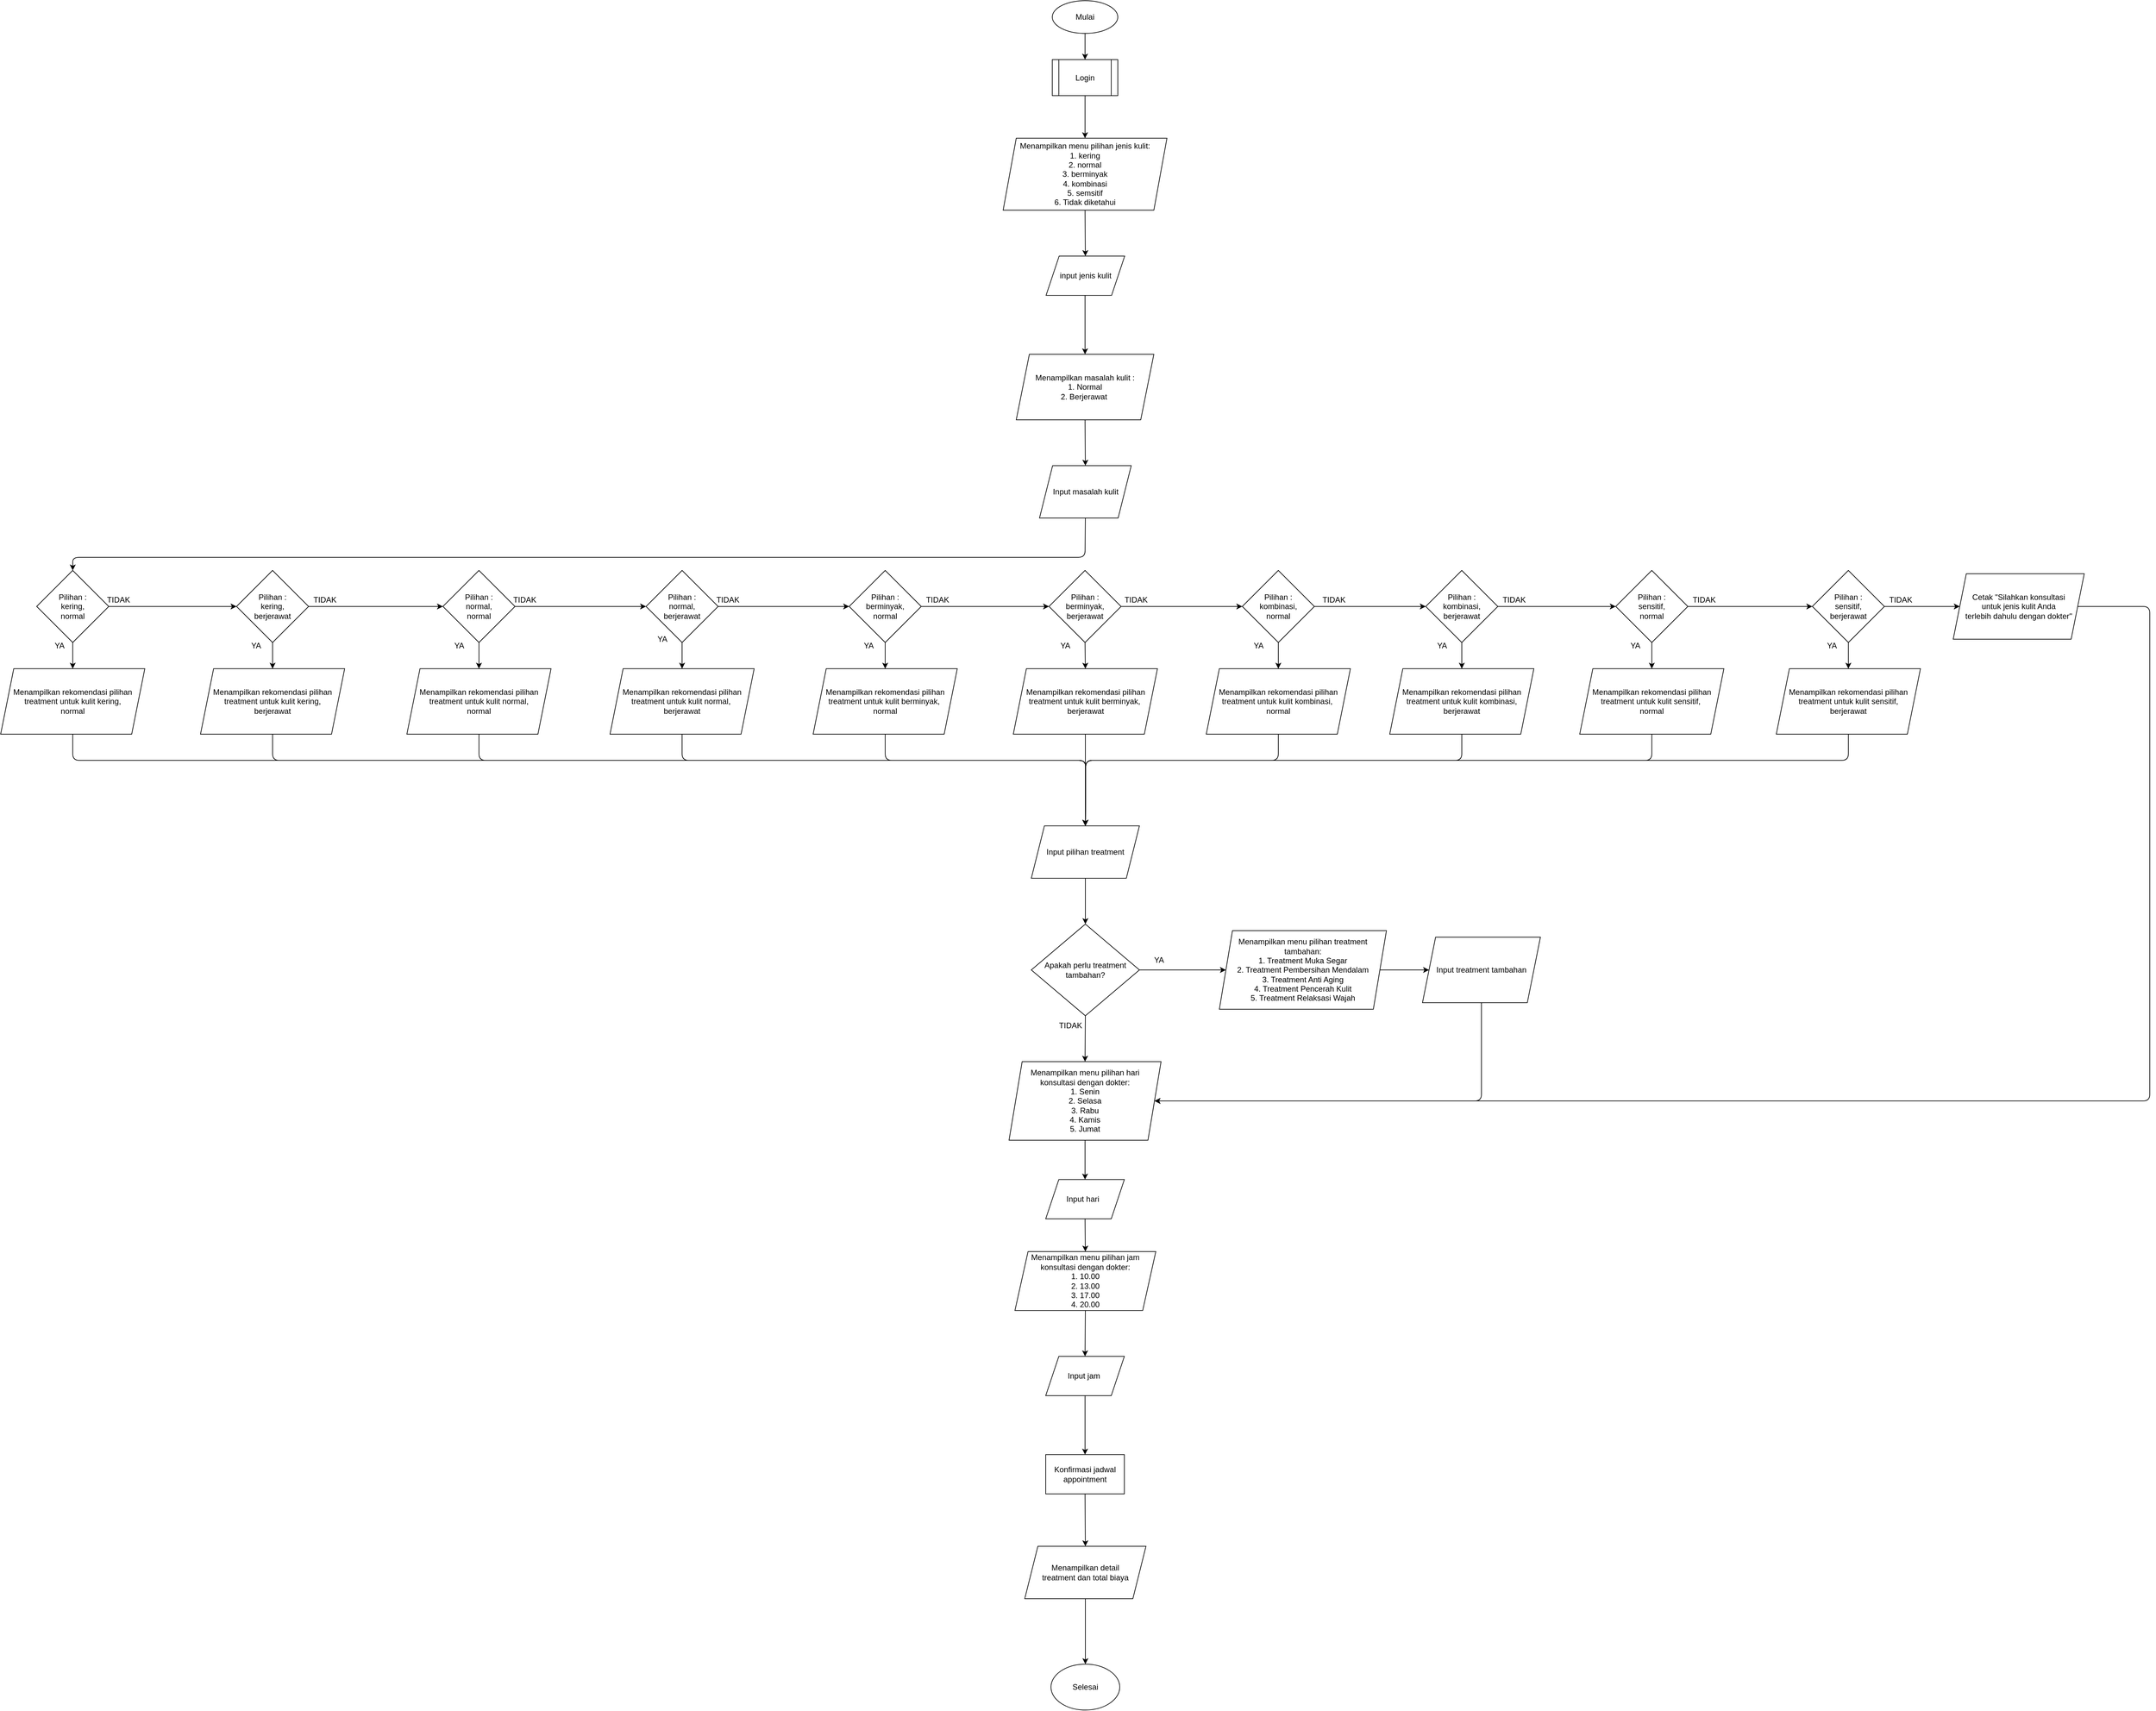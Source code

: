 <mxfile>
    <diagram id="M2xDNIhOBhWgQVgV__6K" name="Page-1">
        <mxGraphModel dx="5249" dy="2177" grid="1" gridSize="10" guides="1" tooltips="1" connect="1" arrows="1" fold="1" page="1" pageScale="1" pageWidth="850" pageHeight="1100" math="0" shadow="0">
            <root>
                <mxCell id="0"/>
                <mxCell id="1" parent="0"/>
                <mxCell id="122" style="edgeStyle=none;html=1;exitX=1;exitY=0.5;exitDx=0;exitDy=0;entryX=0;entryY=0.5;entryDx=0;entryDy=0;" parent="1" source="119" target="121" edge="1">
                    <mxGeometry relative="1" as="geometry"/>
                </mxCell>
                <mxCell id="46" style="edgeStyle=none;html=1;exitX=0.5;exitY=1;exitDx=0;exitDy=0;entryX=0.5;entryY=0;entryDx=0;entryDy=0;" parent="1" source="3" target="6" edge="1">
                    <mxGeometry relative="1" as="geometry"/>
                </mxCell>
                <mxCell id="3" value="Mulai" style="ellipse;whiteSpace=wrap;html=1;" parent="1" vertex="1">
                    <mxGeometry x="375" y="-1080" width="100" height="50" as="geometry"/>
                </mxCell>
                <mxCell id="47" style="edgeStyle=none;html=1;exitX=0.5;exitY=1;exitDx=0;exitDy=0;entryX=0.5;entryY=0;entryDx=0;entryDy=0;" parent="1" source="6" target="8" edge="1">
                    <mxGeometry relative="1" as="geometry"/>
                </mxCell>
                <mxCell id="6" value="Login" style="shape=process;whiteSpace=wrap;html=1;backgroundOutline=1;" parent="1" vertex="1">
                    <mxGeometry x="375" y="-990" width="100" height="55" as="geometry"/>
                </mxCell>
                <mxCell id="48" style="edgeStyle=none;html=1;exitX=0.5;exitY=1;exitDx=0;exitDy=0;entryX=0.5;entryY=0;entryDx=0;entryDy=0;" parent="1" source="8" target="10" edge="1">
                    <mxGeometry relative="1" as="geometry"/>
                </mxCell>
                <mxCell id="8" value="Menampilkan menu pilihan jenis kulit:&lt;br&gt;1. kering&lt;br&gt;2. normal&lt;br&gt;3. berminyak&lt;br&gt;4. kombinasi&lt;br&gt;5. semsitif&lt;br&gt;6. Tidak diketahui" style="shape=parallelogram;perimeter=parallelogramPerimeter;whiteSpace=wrap;html=1;fixedSize=1;" parent="1" vertex="1">
                    <mxGeometry x="300" y="-870" width="250" height="110" as="geometry"/>
                </mxCell>
                <mxCell id="102" style="edgeStyle=none;html=1;exitX=0.5;exitY=1;exitDx=0;exitDy=0;entryX=0.5;entryY=0;entryDx=0;entryDy=0;" parent="1" source="10" target="12" edge="1">
                    <mxGeometry relative="1" as="geometry">
                        <Array as="points">
                            <mxPoint x="425" y="-640"/>
                        </Array>
                        <mxPoint x="270" y="-550" as="targetPoint"/>
                    </mxGeometry>
                </mxCell>
                <mxCell id="10" value="input jenis kulit" style="shape=parallelogram;perimeter=parallelogramPerimeter;whiteSpace=wrap;html=1;fixedSize=1;" parent="1" vertex="1">
                    <mxGeometry x="365.5" y="-690" width="120" height="60" as="geometry"/>
                </mxCell>
                <mxCell id="50" style="edgeStyle=none;html=1;exitX=0.5;exitY=1;exitDx=0;exitDy=0;entryX=0.5;entryY=0;entryDx=0;entryDy=0;" parent="1" source="12" target="13" edge="1">
                    <mxGeometry relative="1" as="geometry"/>
                </mxCell>
                <mxCell id="12" value="Menampilkan masalah kulit :&lt;br&gt;1. Normal&lt;br&gt;2. Berjerawat&amp;nbsp;" style="shape=parallelogram;perimeter=parallelogramPerimeter;whiteSpace=wrap;html=1;fixedSize=1;" parent="1" vertex="1">
                    <mxGeometry x="320" y="-540" width="210" height="100" as="geometry"/>
                </mxCell>
                <mxCell id="30" style="edgeStyle=none;html=1;exitX=0.5;exitY=1;exitDx=0;exitDy=0;entryX=0.5;entryY=0;entryDx=0;entryDy=0;" parent="1" source="13" target="184" edge="1">
                    <mxGeometry relative="1" as="geometry">
                        <Array as="points">
                            <mxPoint x="425" y="-230"/>
                            <mxPoint x="-1120" y="-230"/>
                        </Array>
                        <mxPoint x="-1120" y="-200" as="targetPoint"/>
                    </mxGeometry>
                </mxCell>
                <mxCell id="13" value="Input masalah kulit" style="shape=parallelogram;perimeter=parallelogramPerimeter;whiteSpace=wrap;html=1;fixedSize=1;" parent="1" vertex="1">
                    <mxGeometry x="355.5" y="-370" width="140" height="80" as="geometry"/>
                </mxCell>
                <mxCell id="54" style="edgeStyle=none;html=1;exitX=0.5;exitY=1;exitDx=0;exitDy=0;entryX=0.5;entryY=0;entryDx=0;entryDy=0;" parent="1" source="184" target="51" edge="1">
                    <mxGeometry relative="1" as="geometry">
                        <mxPoint x="-1120" y="-110" as="sourcePoint"/>
                    </mxGeometry>
                </mxCell>
                <mxCell id="87" style="edgeStyle=none;html=1;exitX=1;exitY=0.5;exitDx=0;exitDy=0;entryX=0;entryY=0.5;entryDx=0;entryDy=0;" parent="1" source="184" target="16" edge="1">
                    <mxGeometry relative="1" as="geometry">
                        <mxPoint x="-1075" y="-155" as="sourcePoint"/>
                    </mxGeometry>
                </mxCell>
                <mxCell id="55" style="edgeStyle=none;html=1;exitX=0.5;exitY=1;exitDx=0;exitDy=0;entryX=0.5;entryY=0;entryDx=0;entryDy=0;" parent="1" source="16" target="52" edge="1">
                    <mxGeometry relative="1" as="geometry"/>
                </mxCell>
                <mxCell id="88" style="edgeStyle=none;html=1;exitX=1;exitY=0.5;exitDx=0;exitDy=0;entryX=0;entryY=0.5;entryDx=0;entryDy=0;" parent="1" source="16" target="187" edge="1">
                    <mxGeometry relative="1" as="geometry">
                        <mxPoint x="-580" y="-150" as="targetPoint"/>
                    </mxGeometry>
                </mxCell>
                <mxCell id="16" value="Pilihan :&lt;br&gt;kering, &lt;br&gt;berjerawat" style="rhombus;whiteSpace=wrap;html=1;" parent="1" vertex="1">
                    <mxGeometry x="-870" y="-210" width="110" height="110" as="geometry"/>
                </mxCell>
                <mxCell id="56" style="edgeStyle=none;html=1;exitX=0.5;exitY=1;exitDx=0;exitDy=0;entryX=0.5;entryY=0;entryDx=0;entryDy=0;" parent="1" source="187" target="53" edge="1">
                    <mxGeometry relative="1" as="geometry">
                        <mxPoint x="-500" y="-120" as="sourcePoint"/>
                    </mxGeometry>
                </mxCell>
                <mxCell id="89" style="edgeStyle=none;html=1;exitX=1;exitY=0.5;exitDx=0;exitDy=0;entryX=0;entryY=0.5;entryDx=0;entryDy=0;" parent="1" source="187" target="188" edge="1">
                    <mxGeometry relative="1" as="geometry">
                        <mxPoint x="-460" y="-160" as="sourcePoint"/>
                        <mxPoint x="-290" y="-160" as="targetPoint"/>
                    </mxGeometry>
                </mxCell>
                <mxCell id="58" style="edgeStyle=none;html=1;entryX=0.5;entryY=0;entryDx=0;entryDy=0;exitX=0.5;exitY=1;exitDx=0;exitDy=0;" parent="1" source="188" target="57" edge="1">
                    <mxGeometry relative="1" as="geometry">
                        <mxPoint x="-180" y="-100" as="sourcePoint"/>
                    </mxGeometry>
                </mxCell>
                <mxCell id="90" style="edgeStyle=none;html=1;exitX=1;exitY=0.5;exitDx=0;exitDy=0;entryX=0;entryY=0.5;entryDx=0;entryDy=0;" parent="1" source="188" target="189" edge="1">
                    <mxGeometry relative="1" as="geometry">
                        <mxPoint x="-150" y="-160" as="sourcePoint"/>
                        <mxPoint x="20" y="-155" as="targetPoint"/>
                    </mxGeometry>
                </mxCell>
                <mxCell id="60" style="edgeStyle=none;html=1;entryX=0.5;entryY=0;entryDx=0;entryDy=0;exitX=0.5;exitY=1;exitDx=0;exitDy=0;" parent="1" source="189" target="59" edge="1">
                    <mxGeometry relative="1" as="geometry">
                        <mxPoint x="120" y="-80" as="sourcePoint"/>
                    </mxGeometry>
                </mxCell>
                <mxCell id="91" style="edgeStyle=none;html=1;exitX=1;exitY=0.5;exitDx=0;exitDy=0;entryX=0;entryY=0.5;entryDx=0;entryDy=0;" parent="1" source="189" target="190" edge="1">
                    <mxGeometry relative="1" as="geometry">
                        <mxPoint x="220" y="-160" as="sourcePoint"/>
                        <mxPoint x="320" y="-160" as="targetPoint"/>
                    </mxGeometry>
                </mxCell>
                <mxCell id="64" style="edgeStyle=none;html=1;entryX=0.5;entryY=0;entryDx=0;entryDy=0;exitX=0.5;exitY=1;exitDx=0;exitDy=0;" parent="1" source="191" target="63" edge="1">
                    <mxGeometry relative="1" as="geometry">
                        <mxPoint x="720" y="-70" as="sourcePoint"/>
                    </mxGeometry>
                </mxCell>
                <mxCell id="93" style="edgeStyle=none;html=1;exitX=1;exitY=0.5;exitDx=0;exitDy=0;entryX=0;entryY=0.5;entryDx=0;entryDy=0;" parent="1" source="191" target="192" edge="1">
                    <mxGeometry relative="1" as="geometry">
                        <mxPoint x="830" y="-160" as="sourcePoint"/>
                        <mxPoint x="910" y="-155" as="targetPoint"/>
                    </mxGeometry>
                </mxCell>
                <mxCell id="72" style="edgeStyle=none;html=1;entryX=0.5;entryY=0;entryDx=0;entryDy=0;exitX=0.5;exitY=1;exitDx=0;exitDy=0;" parent="1" source="192" target="67" edge="1">
                    <mxGeometry relative="1" as="geometry">
                        <mxPoint x="1000" y="-60" as="sourcePoint"/>
                    </mxGeometry>
                </mxCell>
                <mxCell id="94" style="edgeStyle=none;html=1;exitX=1;exitY=0.5;exitDx=0;exitDy=0;entryX=0;entryY=0.5;entryDx=0;entryDy=0;" parent="1" source="192" target="193" edge="1">
                    <mxGeometry relative="1" as="geometry">
                        <mxPoint x="1130" y="-160" as="sourcePoint"/>
                        <mxPoint x="1180" y="-155" as="targetPoint"/>
                        <Array as="points"/>
                    </mxGeometry>
                </mxCell>
                <mxCell id="62" style="edgeStyle=none;html=1;entryX=0.5;entryY=0;entryDx=0;entryDy=0;exitX=0.5;exitY=1;exitDx=0;exitDy=0;" parent="1" source="190" target="61" edge="1">
                    <mxGeometry relative="1" as="geometry">
                        <mxPoint x="425" y="-70" as="sourcePoint"/>
                    </mxGeometry>
                </mxCell>
                <mxCell id="92" style="edgeStyle=none;html=1;exitX=1;exitY=0.5;exitDx=0;exitDy=0;entryX=0;entryY=0.5;entryDx=0;entryDy=0;" parent="1" source="190" target="191" edge="1">
                    <mxGeometry relative="1" as="geometry">
                        <mxPoint x="550" y="-160" as="sourcePoint"/>
                        <mxPoint x="630" y="-155" as="targetPoint"/>
                    </mxGeometry>
                </mxCell>
                <mxCell id="76" style="edgeStyle=none;html=1;exitX=0.5;exitY=1;exitDx=0;exitDy=0;entryX=0.5;entryY=0;entryDx=0;entryDy=0;" parent="1" source="51" target="75" edge="1">
                    <mxGeometry relative="1" as="geometry">
                        <Array as="points">
                            <mxPoint x="-1120" y="80"/>
                            <mxPoint x="426" y="80"/>
                        </Array>
                    </mxGeometry>
                </mxCell>
                <mxCell id="51" value="Menampilkan rekomendasi pilihan treatment untuk kulit kering,&lt;br&gt;normal" style="shape=parallelogram;perimeter=parallelogramPerimeter;whiteSpace=wrap;html=1;fixedSize=1;" parent="1" vertex="1">
                    <mxGeometry x="-1230" y="-60" width="220" height="100" as="geometry"/>
                </mxCell>
                <mxCell id="77" style="edgeStyle=none;html=1;exitX=0.5;exitY=1;exitDx=0;exitDy=0;entryX=0.5;entryY=0;entryDx=0;entryDy=0;" parent="1" source="52" target="75" edge="1">
                    <mxGeometry relative="1" as="geometry">
                        <Array as="points">
                            <mxPoint x="-815" y="80"/>
                            <mxPoint x="426" y="80"/>
                        </Array>
                    </mxGeometry>
                </mxCell>
                <mxCell id="52" value="Menampilkan rekomendasi pilihan treatment untuk kulit kering,&lt;br&gt;berjerawat" style="shape=parallelogram;perimeter=parallelogramPerimeter;whiteSpace=wrap;html=1;fixedSize=1;" parent="1" vertex="1">
                    <mxGeometry x="-925" y="-60" width="220" height="100" as="geometry"/>
                </mxCell>
                <mxCell id="78" style="edgeStyle=none;html=1;exitX=0.5;exitY=1;exitDx=0;exitDy=0;entryX=0.5;entryY=0;entryDx=0;entryDy=0;" parent="1" source="53" target="75" edge="1">
                    <mxGeometry relative="1" as="geometry">
                        <Array as="points">
                            <mxPoint x="-500" y="80"/>
                            <mxPoint x="426" y="80"/>
                        </Array>
                    </mxGeometry>
                </mxCell>
                <mxCell id="53" value="Menampilkan rekomendasi pilihan treatment untuk kulit normal,&lt;br&gt;normal" style="shape=parallelogram;perimeter=parallelogramPerimeter;whiteSpace=wrap;html=1;fixedSize=1;" parent="1" vertex="1">
                    <mxGeometry x="-610" y="-60" width="220" height="100" as="geometry"/>
                </mxCell>
                <mxCell id="79" style="edgeStyle=none;html=1;exitX=0.5;exitY=1;exitDx=0;exitDy=0;entryX=0.5;entryY=0;entryDx=0;entryDy=0;" parent="1" source="57" target="75" edge="1">
                    <mxGeometry relative="1" as="geometry">
                        <Array as="points">
                            <mxPoint x="-190" y="80"/>
                            <mxPoint x="426" y="80"/>
                        </Array>
                    </mxGeometry>
                </mxCell>
                <mxCell id="57" value="Menampilkan rekomendasi pilihan treatment untuk kulit normal,&amp;nbsp;&lt;br&gt;berjerawat" style="shape=parallelogram;perimeter=parallelogramPerimeter;whiteSpace=wrap;html=1;fixedSize=1;" parent="1" vertex="1">
                    <mxGeometry x="-300" y="-60" width="220" height="100" as="geometry"/>
                </mxCell>
                <mxCell id="80" style="edgeStyle=none;html=1;exitX=0.5;exitY=1;exitDx=0;exitDy=0;entryX=0.5;entryY=0;entryDx=0;entryDy=0;" parent="1" source="59" target="75" edge="1">
                    <mxGeometry relative="1" as="geometry">
                        <Array as="points">
                            <mxPoint x="120" y="80"/>
                            <mxPoint x="426" y="80"/>
                        </Array>
                    </mxGeometry>
                </mxCell>
                <mxCell id="59" value="Menampilkan rekomendasi pilihan treatment untuk kulit berminyak,&amp;nbsp;&lt;br&gt;normal" style="shape=parallelogram;perimeter=parallelogramPerimeter;whiteSpace=wrap;html=1;fixedSize=1;" parent="1" vertex="1">
                    <mxGeometry x="10" y="-60" width="220" height="100" as="geometry"/>
                </mxCell>
                <mxCell id="81" style="edgeStyle=none;html=1;exitX=0.5;exitY=1;exitDx=0;exitDy=0;entryX=0.5;entryY=0;entryDx=0;entryDy=0;" parent="1" source="61" target="75" edge="1">
                    <mxGeometry relative="1" as="geometry"/>
                </mxCell>
                <mxCell id="61" value="Menampilkan rekomendasi pilihan treatment untuk kulit berminyak,&amp;nbsp;&lt;br&gt;berjerawat" style="shape=parallelogram;perimeter=parallelogramPerimeter;whiteSpace=wrap;html=1;fixedSize=1;" parent="1" vertex="1">
                    <mxGeometry x="315.5" y="-60" width="220" height="100" as="geometry"/>
                </mxCell>
                <mxCell id="82" style="edgeStyle=none;html=1;exitX=0.5;exitY=1;exitDx=0;exitDy=0;entryX=0.5;entryY=0;entryDx=0;entryDy=0;" parent="1" source="63" target="75" edge="1">
                    <mxGeometry relative="1" as="geometry">
                        <Array as="points">
                            <mxPoint x="720" y="80"/>
                            <mxPoint x="426" y="80"/>
                        </Array>
                    </mxGeometry>
                </mxCell>
                <mxCell id="63" value="Menampilkan rekomendasi pilihan treatment untuk kulit kombinasi,&amp;nbsp;&lt;br&gt;normal" style="shape=parallelogram;perimeter=parallelogramPerimeter;whiteSpace=wrap;html=1;fixedSize=1;" parent="1" vertex="1">
                    <mxGeometry x="610" y="-60" width="220" height="100" as="geometry"/>
                </mxCell>
                <mxCell id="73" style="edgeStyle=none;html=1;entryX=0.5;entryY=0;entryDx=0;entryDy=0;exitX=0.5;exitY=1;exitDx=0;exitDy=0;" parent="1" source="193" target="68" edge="1">
                    <mxGeometry relative="1" as="geometry">
                        <mxPoint x="1290" y="-70" as="sourcePoint"/>
                    </mxGeometry>
                </mxCell>
                <mxCell id="95" style="edgeStyle=none;html=1;exitX=1;exitY=0.5;exitDx=0;exitDy=0;entryX=0;entryY=0.5;entryDx=0;entryDy=0;" parent="1" source="193" target="194" edge="1">
                    <mxGeometry relative="1" as="geometry">
                        <mxPoint x="1440" y="-160" as="sourcePoint"/>
                        <mxPoint x="1490" y="-160" as="targetPoint"/>
                        <Array as="points"/>
                    </mxGeometry>
                </mxCell>
                <mxCell id="74" style="edgeStyle=none;html=1;entryX=0.5;entryY=0;entryDx=0;entryDy=0;exitX=0.5;exitY=1;exitDx=0;exitDy=0;" parent="1" source="194" target="69" edge="1">
                    <mxGeometry relative="1" as="geometry">
                        <mxPoint x="1590" y="-70" as="sourcePoint"/>
                    </mxGeometry>
                </mxCell>
                <mxCell id="183" style="edgeStyle=none;html=1;entryX=0;entryY=0.5;entryDx=0;entryDy=0;exitX=1;exitY=0.5;exitDx=0;exitDy=0;" parent="1" source="194" target="145" edge="1">
                    <mxGeometry relative="1" as="geometry">
                        <mxPoint x="1690" y="-160" as="sourcePoint"/>
                    </mxGeometry>
                </mxCell>
                <mxCell id="83" style="edgeStyle=none;html=1;exitX=0.5;exitY=1;exitDx=0;exitDy=0;entryX=0.5;entryY=0;entryDx=0;entryDy=0;" parent="1" source="67" target="75" edge="1">
                    <mxGeometry relative="1" as="geometry">
                        <Array as="points">
                            <mxPoint x="1000" y="80"/>
                            <mxPoint x="426" y="80"/>
                        </Array>
                    </mxGeometry>
                </mxCell>
                <mxCell id="67" value="Menampilkan rekomendasi pilihan treatment untuk kulit kombinasi,&lt;br&gt;berjerawat" style="shape=parallelogram;perimeter=parallelogramPerimeter;whiteSpace=wrap;html=1;fixedSize=1;" parent="1" vertex="1">
                    <mxGeometry x="890" y="-60" width="220" height="100" as="geometry"/>
                </mxCell>
                <mxCell id="84" style="edgeStyle=none;html=1;exitX=0.5;exitY=1;exitDx=0;exitDy=0;entryX=0.5;entryY=0;entryDx=0;entryDy=0;" parent="1" source="68" target="75" edge="1">
                    <mxGeometry relative="1" as="geometry">
                        <Array as="points">
                            <mxPoint x="1290" y="80"/>
                            <mxPoint x="426" y="80"/>
                        </Array>
                    </mxGeometry>
                </mxCell>
                <mxCell id="68" value="Menampilkan rekomendasi pilihan treatment untuk kulit sensitif,&amp;nbsp;&lt;br&gt;normal" style="shape=parallelogram;perimeter=parallelogramPerimeter;whiteSpace=wrap;html=1;fixedSize=1;" parent="1" vertex="1">
                    <mxGeometry x="1180" y="-60" width="220" height="100" as="geometry"/>
                </mxCell>
                <mxCell id="85" style="edgeStyle=none;html=1;exitX=0.5;exitY=1;exitDx=0;exitDy=0;entryX=0.5;entryY=0;entryDx=0;entryDy=0;" parent="1" source="69" target="75" edge="1">
                    <mxGeometry relative="1" as="geometry">
                        <Array as="points">
                            <mxPoint x="1590" y="80"/>
                            <mxPoint x="426" y="80"/>
                        </Array>
                    </mxGeometry>
                </mxCell>
                <mxCell id="69" value="Menampilkan rekomendasi pilihan treatment untuk kulit sensitif,&lt;br&gt;berjerawat" style="shape=parallelogram;perimeter=parallelogramPerimeter;whiteSpace=wrap;html=1;fixedSize=1;" parent="1" vertex="1">
                    <mxGeometry x="1480" y="-60" width="220" height="100" as="geometry"/>
                </mxCell>
                <mxCell id="120" style="edgeStyle=none;html=1;exitX=0.5;exitY=1;exitDx=0;exitDy=0;entryX=0.5;entryY=0;entryDx=0;entryDy=0;" parent="1" source="75" target="119" edge="1">
                    <mxGeometry relative="1" as="geometry"/>
                </mxCell>
                <mxCell id="75" value="Input pilihan treatment" style="shape=parallelogram;perimeter=parallelogramPerimeter;whiteSpace=wrap;html=1;fixedSize=1;" parent="1" vertex="1">
                    <mxGeometry x="343" y="180" width="165" height="80" as="geometry"/>
                </mxCell>
                <mxCell id="124" style="edgeStyle=none;html=1;exitX=0.5;exitY=1;exitDx=0;exitDy=0;entryX=0.5;entryY=0;entryDx=0;entryDy=0;" parent="1" source="119" target="123" edge="1">
                    <mxGeometry relative="1" as="geometry"/>
                </mxCell>
                <mxCell id="119" value="Apakah perlu treatment tambahan?" style="rhombus;whiteSpace=wrap;html=1;" parent="1" vertex="1">
                    <mxGeometry x="343" y="330" width="165" height="140" as="geometry"/>
                </mxCell>
                <mxCell id="137" style="edgeStyle=none;html=1;exitX=0.5;exitY=1;exitDx=0;exitDy=0;entryX=1;entryY=0.5;entryDx=0;entryDy=0;" parent="1" source="182" target="123" edge="1">
                    <mxGeometry relative="1" as="geometry">
                        <Array as="points">
                            <mxPoint x="1030" y="600"/>
                        </Array>
                    </mxGeometry>
                </mxCell>
                <mxCell id="121" value="Menampilkan menu pilihan treatment tambahan:&lt;br&gt;1. Treatment Muka Segar&lt;br&gt;2. Treatment Pembersihan Mendalam&lt;br&gt;3. Treatment Anti Aging&lt;br&gt;4. Treatment Pencerah Kulit&lt;br&gt;5. Treatment Relaksasi Wajah" style="shape=parallelogram;perimeter=parallelogramPerimeter;whiteSpace=wrap;html=1;fixedSize=1;" parent="1" vertex="1">
                    <mxGeometry x="630" y="340" width="255" height="120" as="geometry"/>
                </mxCell>
                <mxCell id="126" style="edgeStyle=none;html=1;exitX=0.5;exitY=1;exitDx=0;exitDy=0;entryX=0.5;entryY=0;entryDx=0;entryDy=0;" parent="1" source="123" target="125" edge="1">
                    <mxGeometry relative="1" as="geometry"/>
                </mxCell>
                <mxCell id="123" value="Menampilkan menu pilihan hari &lt;br&gt;konsultasi dengan dokter:&lt;br&gt;1. Senin&lt;br&gt;2. Selasa&lt;br&gt;3. Rabu&lt;br&gt;4. Kamis&lt;br&gt;5. Jumat" style="shape=parallelogram;perimeter=parallelogramPerimeter;whiteSpace=wrap;html=1;fixedSize=1;" parent="1" vertex="1">
                    <mxGeometry x="309" y="540" width="232" height="120" as="geometry"/>
                </mxCell>
                <mxCell id="128" style="edgeStyle=none;html=1;exitX=0.5;exitY=1;exitDx=0;exitDy=0;entryX=0.5;entryY=0;entryDx=0;entryDy=0;" parent="1" source="125" target="127" edge="1">
                    <mxGeometry relative="1" as="geometry"/>
                </mxCell>
                <mxCell id="125" value="Input hari&amp;nbsp;&amp;nbsp;" style="shape=parallelogram;perimeter=parallelogramPerimeter;whiteSpace=wrap;html=1;fixedSize=1;" parent="1" vertex="1">
                    <mxGeometry x="365" y="720" width="120" height="60" as="geometry"/>
                </mxCell>
                <mxCell id="130" style="edgeStyle=none;html=1;exitX=0.5;exitY=1;exitDx=0;exitDy=0;entryX=0.5;entryY=0;entryDx=0;entryDy=0;" parent="1" source="127" target="129" edge="1">
                    <mxGeometry relative="1" as="geometry"/>
                </mxCell>
                <mxCell id="127" value="Menampilkan menu pilihan jam konsultasi dengan dokter:&lt;br&gt;1. 10.00&lt;br&gt;2. 13.00&lt;br&gt;3. 17.00&lt;br&gt;4. 20.00" style="shape=parallelogram;perimeter=parallelogramPerimeter;whiteSpace=wrap;html=1;fixedSize=1;" parent="1" vertex="1">
                    <mxGeometry x="318" y="830" width="215" height="90" as="geometry"/>
                </mxCell>
                <mxCell id="129" value="Input jam&amp;nbsp;" style="shape=parallelogram;perimeter=parallelogramPerimeter;whiteSpace=wrap;html=1;fixedSize=1;" parent="1" vertex="1">
                    <mxGeometry x="365" y="990" width="120" height="60" as="geometry"/>
                </mxCell>
                <mxCell id="135" style="edgeStyle=none;html=1;exitX=0.5;exitY=1;exitDx=0;exitDy=0;entryX=0.5;entryY=0;entryDx=0;entryDy=0;" parent="1" source="129" target="134" edge="1">
                    <mxGeometry relative="1" as="geometry">
                        <mxPoint x="425.5" y="1220" as="sourcePoint"/>
                    </mxGeometry>
                </mxCell>
                <mxCell id="138" style="edgeStyle=none;html=1;exitX=0.5;exitY=1;exitDx=0;exitDy=0;entryX=0.5;entryY=0;entryDx=0;entryDy=0;" parent="1" source="134" target="139" edge="1">
                    <mxGeometry relative="1" as="geometry">
                        <mxPoint x="425" y="1430" as="targetPoint"/>
                    </mxGeometry>
                </mxCell>
                <mxCell id="134" value="Konfirmasi jadwal appointment" style="rounded=0;whiteSpace=wrap;html=1;" parent="1" vertex="1">
                    <mxGeometry x="365" y="1140" width="120" height="60" as="geometry"/>
                </mxCell>
                <mxCell id="142" style="edgeStyle=none;html=1;exitX=0.5;exitY=1;exitDx=0;exitDy=0;entryX=0.5;entryY=0;entryDx=0;entryDy=0;" parent="1" source="139" target="141" edge="1">
                    <mxGeometry relative="1" as="geometry"/>
                </mxCell>
                <mxCell id="139" value="Menampilkan detail &lt;br&gt;treatment dan total biaya" style="shape=parallelogram;perimeter=parallelogramPerimeter;whiteSpace=wrap;html=1;fixedSize=1;" parent="1" vertex="1">
                    <mxGeometry x="333" y="1280" width="185" height="80" as="geometry"/>
                </mxCell>
                <mxCell id="141" value="Selesai" style="ellipse;whiteSpace=wrap;html=1;" parent="1" vertex="1">
                    <mxGeometry x="373" y="1460" width="105" height="70" as="geometry"/>
                </mxCell>
                <mxCell id="143" value="TIDAK" style="text;html=1;strokeColor=none;fillColor=none;align=center;verticalAlign=middle;whiteSpace=wrap;rounded=0;" parent="1" vertex="1">
                    <mxGeometry x="-765" y="-180" width="60" height="30" as="geometry"/>
                </mxCell>
                <mxCell id="144" value="TIDAK" style="text;html=1;strokeColor=none;fillColor=none;align=center;verticalAlign=middle;whiteSpace=wrap;rounded=0;" parent="1" vertex="1">
                    <mxGeometry x="170" y="-180" width="60" height="30" as="geometry"/>
                </mxCell>
                <mxCell id="147" style="edgeStyle=none;html=1;exitX=1;exitY=0.5;exitDx=0;exitDy=0;entryX=1;entryY=0.5;entryDx=0;entryDy=0;" parent="1" source="145" target="123" edge="1">
                    <mxGeometry relative="1" as="geometry">
                        <mxPoint x="1760" y="560" as="targetPoint"/>
                        <Array as="points">
                            <mxPoint x="2050" y="-155"/>
                            <mxPoint x="2050" y="600"/>
                        </Array>
                    </mxGeometry>
                </mxCell>
                <mxCell id="145" value="Cetak &quot;Silahkan konsultasi &lt;br&gt;untuk jenis kulit Anda&lt;br&gt;terlebih dahulu dengan dokter&quot;" style="shape=parallelogram;perimeter=parallelogramPerimeter;whiteSpace=wrap;html=1;fixedSize=1;" parent="1" vertex="1">
                    <mxGeometry x="1750" y="-205" width="200" height="100" as="geometry"/>
                </mxCell>
                <mxCell id="148" value="TIDAK" style="text;html=1;strokeColor=none;fillColor=none;align=center;verticalAlign=middle;whiteSpace=wrap;rounded=0;" parent="1" vertex="1">
                    <mxGeometry x="-150" y="-180" width="60" height="30" as="geometry"/>
                </mxCell>
                <mxCell id="155" value="TIDAK" style="text;html=1;strokeColor=none;fillColor=none;align=center;verticalAlign=middle;whiteSpace=wrap;rounded=0;" parent="1" vertex="1">
                    <mxGeometry x="-1080" y="-180" width="60" height="30" as="geometry"/>
                </mxCell>
                <mxCell id="156" value="TIDAK" style="text;html=1;strokeColor=none;fillColor=none;align=center;verticalAlign=middle;whiteSpace=wrap;rounded=0;" parent="1" vertex="1">
                    <mxGeometry x="775" y="-180" width="60" height="30" as="geometry"/>
                </mxCell>
                <mxCell id="157" value="TIDAK" style="text;html=1;strokeColor=none;fillColor=none;align=center;verticalAlign=middle;whiteSpace=wrap;rounded=0;" parent="1" vertex="1">
                    <mxGeometry x="473" y="-180" width="60" height="30" as="geometry"/>
                </mxCell>
                <mxCell id="158" value="TIDAK" style="text;html=1;strokeColor=none;fillColor=none;align=center;verticalAlign=middle;whiteSpace=wrap;rounded=0;" parent="1" vertex="1">
                    <mxGeometry x="1050" y="-180" width="60" height="30" as="geometry"/>
                </mxCell>
                <mxCell id="159" value="TIDAK" style="text;html=1;strokeColor=none;fillColor=none;align=center;verticalAlign=middle;whiteSpace=wrap;rounded=0;" parent="1" vertex="1">
                    <mxGeometry x="-460" y="-180" width="60" height="30" as="geometry"/>
                </mxCell>
                <mxCell id="160" value="TIDAK" style="text;html=1;strokeColor=none;fillColor=none;align=center;verticalAlign=middle;whiteSpace=wrap;rounded=0;" parent="1" vertex="1">
                    <mxGeometry x="1340" y="-180" width="60" height="30" as="geometry"/>
                </mxCell>
                <mxCell id="161" value="TIDAK" style="text;html=1;strokeColor=none;fillColor=none;align=center;verticalAlign=middle;whiteSpace=wrap;rounded=0;" parent="1" vertex="1">
                    <mxGeometry x="373" y="470" width="60" height="30" as="geometry"/>
                </mxCell>
                <mxCell id="164" value="YA" style="text;html=1;strokeColor=none;fillColor=none;align=center;verticalAlign=middle;whiteSpace=wrap;rounded=0;" parent="1" vertex="1">
                    <mxGeometry x="508" y="370" width="60" height="30" as="geometry"/>
                </mxCell>
                <mxCell id="165" value="YA" style="text;html=1;strokeColor=none;fillColor=none;align=center;verticalAlign=middle;whiteSpace=wrap;rounded=0;" parent="1" vertex="1">
                    <mxGeometry x="365" y="-110" width="60" height="30" as="geometry"/>
                </mxCell>
                <mxCell id="166" value="YA" style="text;html=1;strokeColor=none;fillColor=none;align=center;verticalAlign=middle;whiteSpace=wrap;rounded=0;" parent="1" vertex="1">
                    <mxGeometry x="-250" y="-120" width="60" height="30" as="geometry"/>
                </mxCell>
                <mxCell id="167" value="YA" style="text;html=1;strokeColor=none;fillColor=none;align=center;verticalAlign=middle;whiteSpace=wrap;rounded=0;" parent="1" vertex="1">
                    <mxGeometry x="65" y="-110" width="60" height="30" as="geometry"/>
                </mxCell>
                <mxCell id="168" value="YA" style="text;html=1;strokeColor=none;fillColor=none;align=center;verticalAlign=middle;whiteSpace=wrap;rounded=0;" parent="1" vertex="1">
                    <mxGeometry x="-870" y="-110" width="60" height="30" as="geometry"/>
                </mxCell>
                <mxCell id="169" value="YA" style="text;html=1;strokeColor=none;fillColor=none;align=center;verticalAlign=middle;whiteSpace=wrap;rounded=0;" parent="1" vertex="1">
                    <mxGeometry x="-560" y="-110" width="60" height="30" as="geometry"/>
                </mxCell>
                <mxCell id="170" value="YA" style="text;html=1;strokeColor=none;fillColor=none;align=center;verticalAlign=middle;whiteSpace=wrap;rounded=0;" parent="1" vertex="1">
                    <mxGeometry x="-1170" y="-110" width="60" height="30" as="geometry"/>
                </mxCell>
                <mxCell id="171" value="YA" style="text;html=1;strokeColor=none;fillColor=none;align=center;verticalAlign=middle;whiteSpace=wrap;rounded=0;" parent="1" vertex="1">
                    <mxGeometry x="1235" y="-110" width="60" height="30" as="geometry"/>
                </mxCell>
                <mxCell id="172" value="YA" style="text;html=1;strokeColor=none;fillColor=none;align=center;verticalAlign=middle;whiteSpace=wrap;rounded=0;" parent="1" vertex="1">
                    <mxGeometry x="940" y="-110" width="60" height="30" as="geometry"/>
                </mxCell>
                <mxCell id="173" value="YA" style="text;html=1;strokeColor=none;fillColor=none;align=center;verticalAlign=middle;whiteSpace=wrap;rounded=0;" parent="1" vertex="1">
                    <mxGeometry x="660" y="-110" width="60" height="30" as="geometry"/>
                </mxCell>
                <mxCell id="175" value="YA" style="text;html=1;strokeColor=none;fillColor=none;align=center;verticalAlign=middle;whiteSpace=wrap;rounded=0;" parent="1" vertex="1">
                    <mxGeometry x="1535" y="-110" width="60" height="30" as="geometry"/>
                </mxCell>
                <mxCell id="181" value="" style="endArrow=classic;html=1;exitX=1;exitY=0.5;exitDx=0;exitDy=0;entryX=0;entryY=0.5;entryDx=0;entryDy=0;" parent="1" source="121" target="182" edge="1">
                    <mxGeometry width="50" height="50" relative="1" as="geometry">
                        <mxPoint x="580" y="460" as="sourcePoint"/>
                        <mxPoint x="940" y="400" as="targetPoint"/>
                    </mxGeometry>
                </mxCell>
                <mxCell id="182" value="Input treatment tambahan" style="shape=parallelogram;perimeter=parallelogramPerimeter;whiteSpace=wrap;html=1;fixedSize=1;" parent="1" vertex="1">
                    <mxGeometry x="940" y="350" width="180" height="100" as="geometry"/>
                </mxCell>
                <mxCell id="184" value="Pilihan :&lt;br&gt;kering, &lt;br&gt;normal" style="rhombus;whiteSpace=wrap;html=1;" vertex="1" parent="1">
                    <mxGeometry x="-1175" y="-210" width="110" height="110" as="geometry"/>
                </mxCell>
                <mxCell id="187" value="Pilihan :&lt;br&gt;normal, &lt;br&gt;normal" style="rhombus;whiteSpace=wrap;html=1;" vertex="1" parent="1">
                    <mxGeometry x="-555" y="-210" width="110" height="110" as="geometry"/>
                </mxCell>
                <mxCell id="188" value="Pilihan :&lt;br&gt;normal, &lt;br&gt;berjerawat" style="rhombus;whiteSpace=wrap;html=1;" vertex="1" parent="1">
                    <mxGeometry x="-245" y="-210" width="110" height="110" as="geometry"/>
                </mxCell>
                <mxCell id="189" value="Pilihan :&lt;br&gt;berminyak,&lt;br&gt;normal" style="rhombus;whiteSpace=wrap;html=1;" vertex="1" parent="1">
                    <mxGeometry x="65" y="-210" width="110" height="110" as="geometry"/>
                </mxCell>
                <mxCell id="190" value="Pilihan :&lt;br&gt;berminyak,&lt;br&gt;berjerawat" style="rhombus;whiteSpace=wrap;html=1;" vertex="1" parent="1">
                    <mxGeometry x="370" y="-210" width="110" height="110" as="geometry"/>
                </mxCell>
                <mxCell id="191" value="Pilihan :&lt;br&gt;kombinasi,&lt;br&gt;normal" style="rhombus;whiteSpace=wrap;html=1;" vertex="1" parent="1">
                    <mxGeometry x="665" y="-210" width="110" height="110" as="geometry"/>
                </mxCell>
                <mxCell id="192" value="Pilihan :&lt;br&gt;kombinasi,&lt;br&gt;berjerawat" style="rhombus;whiteSpace=wrap;html=1;" vertex="1" parent="1">
                    <mxGeometry x="945" y="-210" width="110" height="110" as="geometry"/>
                </mxCell>
                <mxCell id="193" value="Pilihan :&lt;br&gt;sensitif, &lt;br&gt;normal" style="rhombus;whiteSpace=wrap;html=1;" vertex="1" parent="1">
                    <mxGeometry x="1235" y="-210" width="110" height="110" as="geometry"/>
                </mxCell>
                <mxCell id="194" value="Pilihan :&lt;br&gt;sensitif, &lt;br&gt;berjerawat" style="rhombus;whiteSpace=wrap;html=1;" vertex="1" parent="1">
                    <mxGeometry x="1535" y="-210" width="110" height="110" as="geometry"/>
                </mxCell>
                <mxCell id="195" value="TIDAK" style="text;html=1;strokeColor=none;fillColor=none;align=center;verticalAlign=middle;whiteSpace=wrap;rounded=0;" vertex="1" parent="1">
                    <mxGeometry x="1640" y="-180" width="60" height="30" as="geometry"/>
                </mxCell>
            </root>
        </mxGraphModel>
    </diagram>
</mxfile>